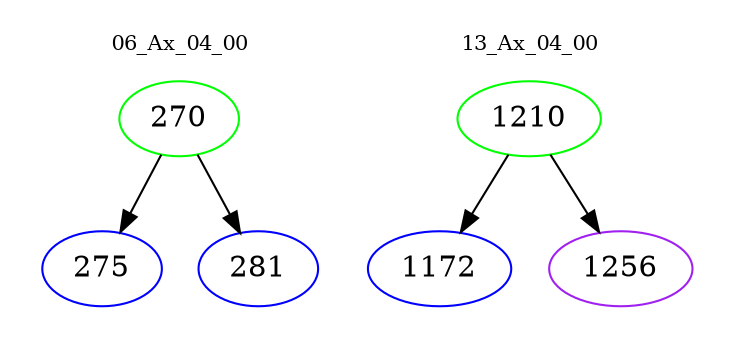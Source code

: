 digraph{
subgraph cluster_0 {
color = white
label = "06_Ax_04_00";
fontsize=10;
T0_270 [label="270", color="green"]
T0_270 -> T0_275 [color="black"]
T0_275 [label="275", color="blue"]
T0_270 -> T0_281 [color="black"]
T0_281 [label="281", color="blue"]
}
subgraph cluster_1 {
color = white
label = "13_Ax_04_00";
fontsize=10;
T1_1210 [label="1210", color="green"]
T1_1210 -> T1_1172 [color="black"]
T1_1172 [label="1172", color="blue"]
T1_1210 -> T1_1256 [color="black"]
T1_1256 [label="1256", color="purple"]
}
}
